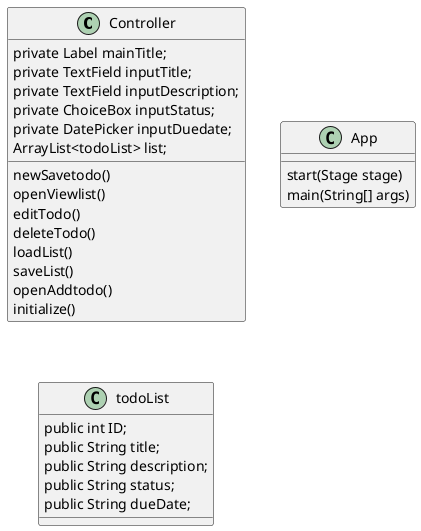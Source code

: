 @startuml
class Controller
{
    private Label mainTitle;
    private TextField inputTitle;
    private TextField inputDescription;
    private ChoiceBox inputStatus;
    private DatePicker inputDuedate;
    ArrayList<todoList> list;

    newSavetodo()
    openViewlist()
    editTodo()
    deleteTodo()
    loadList()
    saveList()
    openAddtodo()
    initialize()
}
class App
{
    start(Stage stage)
    main(String[] args)
}
class todoList
{
    public int ID;
    public String title;
    public String description;
    public String status;
    public String dueDate;
}


@enduml